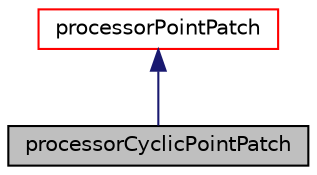 digraph "processorCyclicPointPatch"
{
  bgcolor="transparent";
  edge [fontname="Helvetica",fontsize="10",labelfontname="Helvetica",labelfontsize="10"];
  node [fontname="Helvetica",fontsize="10",shape=record];
  Node0 [label="processorCyclicPointPatch",height=0.2,width=0.4,color="black", fillcolor="grey75", style="filled", fontcolor="black"];
  Node1 -> Node0 [dir="back",color="midnightblue",fontsize="10",style="solid",fontname="Helvetica"];
  Node1 [label="processorPointPatch",height=0.2,width=0.4,color="red",URL="$a28445.html",tooltip="Processor patch boundary needs to be such that the ordering of points in the patch is the same on bot..."];
}
